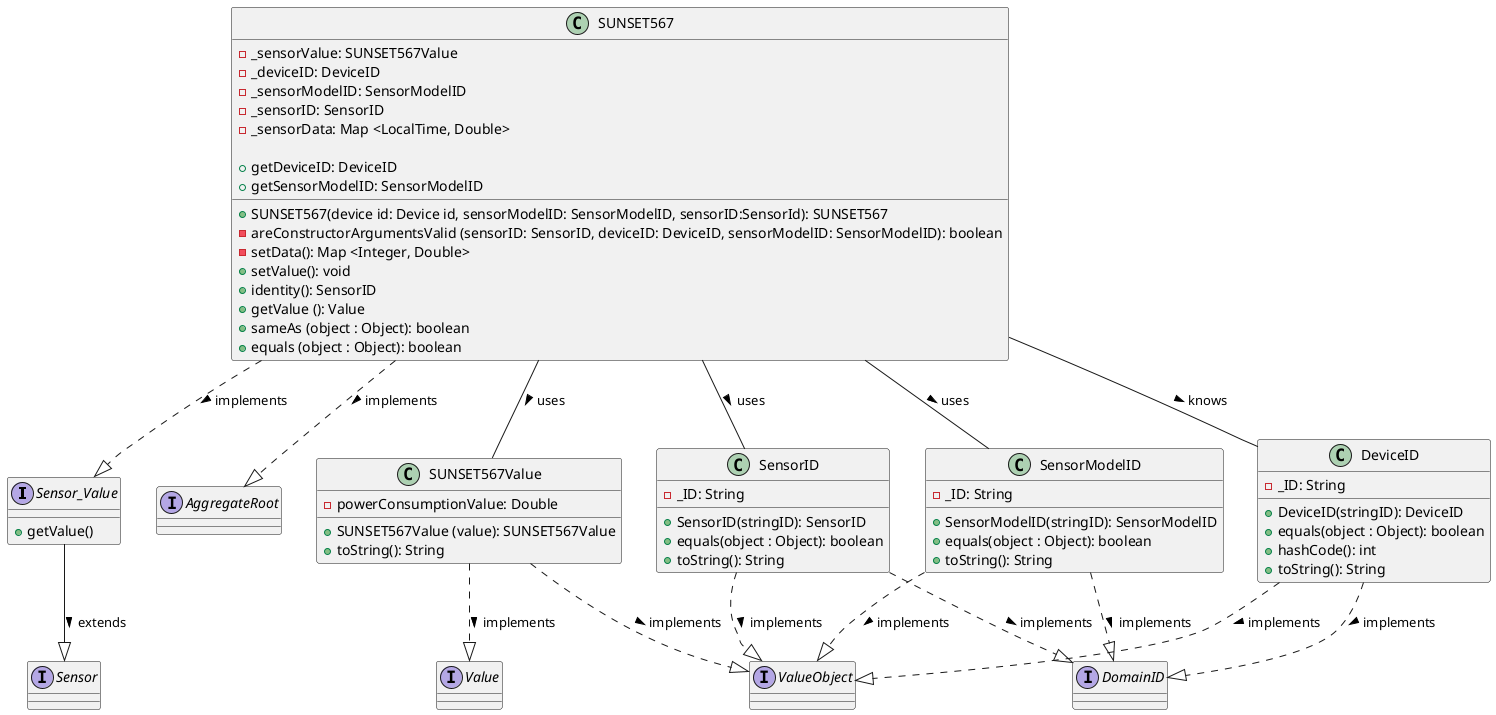 @startuml
'https://plantuml.com/class-diagram

Sensor_Value --|> Sensor : extends >
SUNSET567 ..|> Sensor_Value : implements >
SUNSET567 ..|> AggregateRoot : implements >
SUNSET567Value ..|> ValueObject : implements >
SUNSET567Value ..|> Value : implements >
SUNSET567 -- SUNSET567Value : uses >
SUNSET567 -- SensorID : uses >
SUNSET567 -- SensorModelID : uses >
SUNSET567 -- DeviceID : knows >
SensorID ..|> ValueObject : implements >
SensorModelID ..|> ValueObject : implements >
DeviceID ..|> ValueObject : implements >
SensorID ..|> DomainID : implements >
SensorModelID ..|> DomainID : implements >
DeviceID ..|> DomainID : implements >



interface ValueObject{
}

interface Sensor{
}

interface Sensor_Value{
+ getValue()
}

interface AggregateRoot{
}

interface Value{
}

interface DomainID{
}

class SUNSET567{
- _sensorValue: SUNSET567Value
- _deviceID: DeviceID
- _sensorModelID: SensorModelID
- _sensorID: SensorID
- _sensorData: Map <LocalTime, Double>

+ SUNSET567(device id: Device id, sensorModelID: SensorModelID, sensorID:SensorId): SUNSET567
- areConstructorArgumentsValid (sensorID: SensorID, deviceID: DeviceID, sensorModelID: SensorModelID): boolean
- setData(): Map <Integer, Double>
+ setValue(): void
+ identity(): SensorID
+ getValue (): Value
+ sameAs (object : Object): boolean
+ equals (object : Object): boolean
+ getDeviceID: DeviceID
+ getSensorModelID: SensorModelID
}


class SUNSET567Value {

- powerConsumptionValue: Double
+ SUNSET567Value (value): SUNSET567Value
+ toString(): String
}

class DeviceID {
- _ID: String
+ DeviceID(stringID): DeviceID
+ equals(object : Object): boolean
+ hashCode(): int
+ toString(): String
}

class SensorID {
- _ID: String
+ SensorID(stringID): SensorID
+ equals(object : Object): boolean
+ toString(): String
}

class SensorModelID {
- _ID: String
+ SensorModelID(stringID): SensorModelID
+ equals(object : Object): boolean
+ toString(): String
}
@enduml